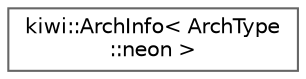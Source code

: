 digraph "Graphical Class Hierarchy"
{
 // LATEX_PDF_SIZE
  bgcolor="transparent";
  edge [fontname=Helvetica,fontsize=10,labelfontname=Helvetica,labelfontsize=10];
  node [fontname=Helvetica,fontsize=10,shape=box,height=0.2,width=0.4];
  rankdir="LR";
  Node0 [id="Node000000",label="kiwi::ArchInfo\< ArchType\l::neon \>",height=0.2,width=0.4,color="grey40", fillcolor="white", style="filled",URL="$structkiwi_1_1ArchInfo_3_01ArchType_1_1neon_01_4.html",tooltip=" "];
}
